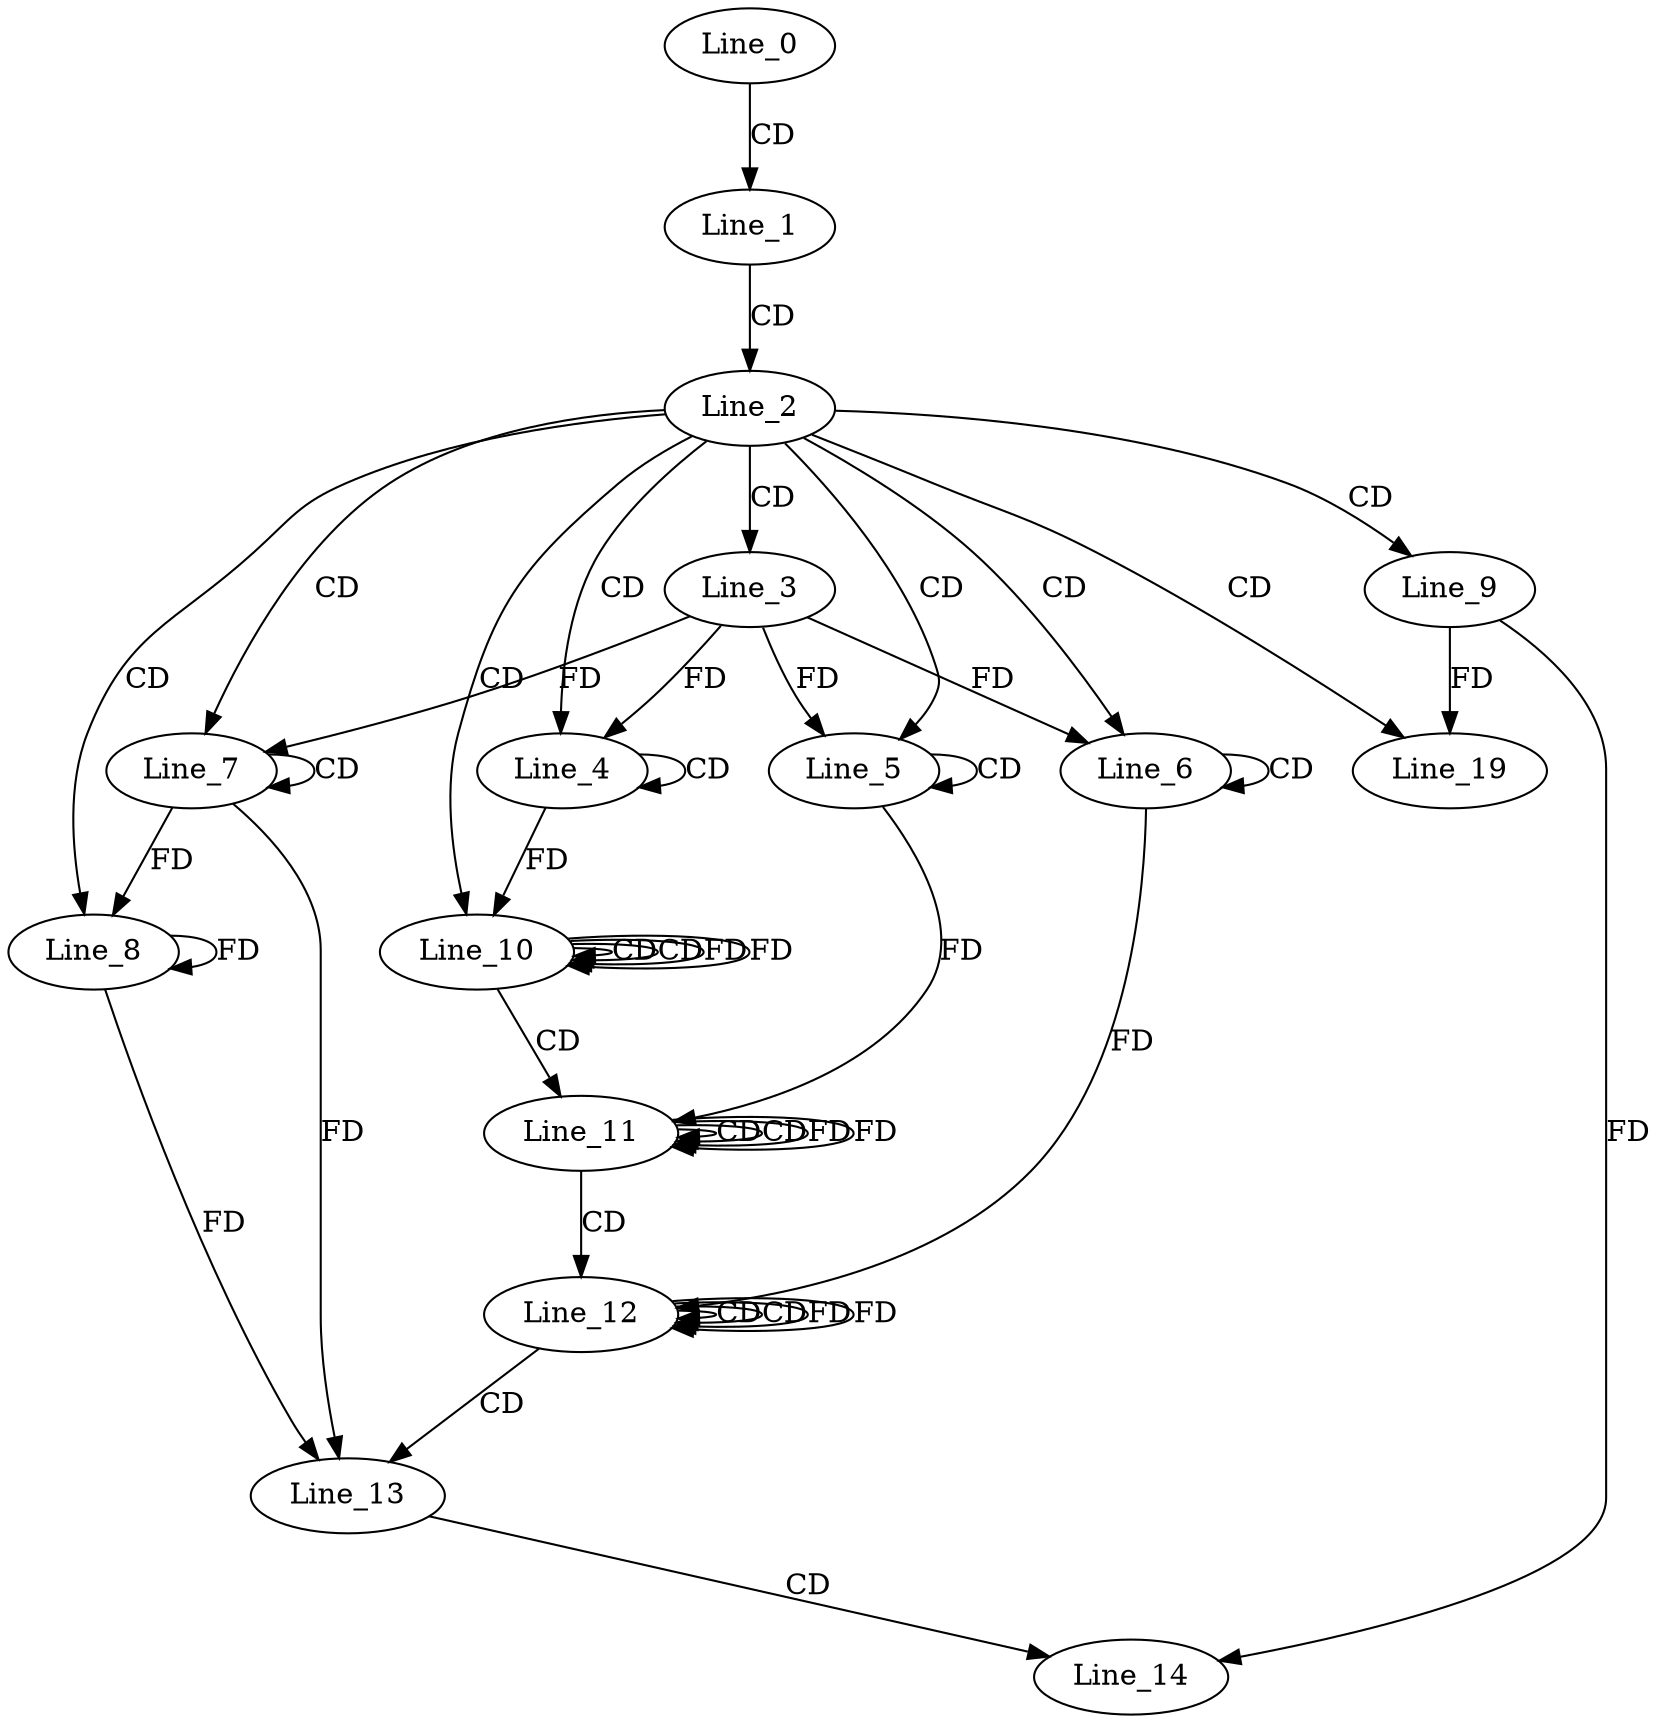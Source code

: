 digraph G {
  Line_0;
  Line_1;
  Line_2;
  Line_3;
  Line_4;
  Line_4;
  Line_5;
  Line_5;
  Line_6;
  Line_6;
  Line_7;
  Line_7;
  Line_8;
  Line_9;
  Line_10;
  Line_10;
  Line_10;
  Line_11;
  Line_11;
  Line_11;
  Line_12;
  Line_12;
  Line_12;
  Line_13;
  Line_14;
  Line_19;
  Line_0 -> Line_1 [ label="CD" ];
  Line_1 -> Line_2 [ label="CD" ];
  Line_2 -> Line_3 [ label="CD" ];
  Line_2 -> Line_4 [ label="CD" ];
  Line_4 -> Line_4 [ label="CD" ];
  Line_3 -> Line_4 [ label="FD" ];
  Line_2 -> Line_5 [ label="CD" ];
  Line_5 -> Line_5 [ label="CD" ];
  Line_3 -> Line_5 [ label="FD" ];
  Line_2 -> Line_6 [ label="CD" ];
  Line_6 -> Line_6 [ label="CD" ];
  Line_3 -> Line_6 [ label="FD" ];
  Line_2 -> Line_7 [ label="CD" ];
  Line_7 -> Line_7 [ label="CD" ];
  Line_3 -> Line_7 [ label="FD" ];
  Line_2 -> Line_8 [ label="CD" ];
  Line_7 -> Line_8 [ label="FD" ];
  Line_8 -> Line_8 [ label="FD" ];
  Line_2 -> Line_9 [ label="CD" ];
  Line_2 -> Line_10 [ label="CD" ];
  Line_10 -> Line_10 [ label="CD" ];
  Line_4 -> Line_10 [ label="FD" ];
  Line_10 -> Line_10 [ label="CD" ];
  Line_10 -> Line_10 [ label="FD" ];
  Line_10 -> Line_11 [ label="CD" ];
  Line_11 -> Line_11 [ label="CD" ];
  Line_5 -> Line_11 [ label="FD" ];
  Line_11 -> Line_11 [ label="CD" ];
  Line_11 -> Line_11 [ label="FD" ];
  Line_11 -> Line_12 [ label="CD" ];
  Line_12 -> Line_12 [ label="CD" ];
  Line_6 -> Line_12 [ label="FD" ];
  Line_12 -> Line_12 [ label="CD" ];
  Line_12 -> Line_12 [ label="FD" ];
  Line_12 -> Line_13 [ label="CD" ];
  Line_7 -> Line_13 [ label="FD" ];
  Line_8 -> Line_13 [ label="FD" ];
  Line_13 -> Line_14 [ label="CD" ];
  Line_9 -> Line_14 [ label="FD" ];
  Line_2 -> Line_19 [ label="CD" ];
  Line_9 -> Line_19 [ label="FD" ];
  Line_10 -> Line_10 [ label="FD" ];
  Line_11 -> Line_11 [ label="FD" ];
  Line_12 -> Line_12 [ label="FD" ];
}
